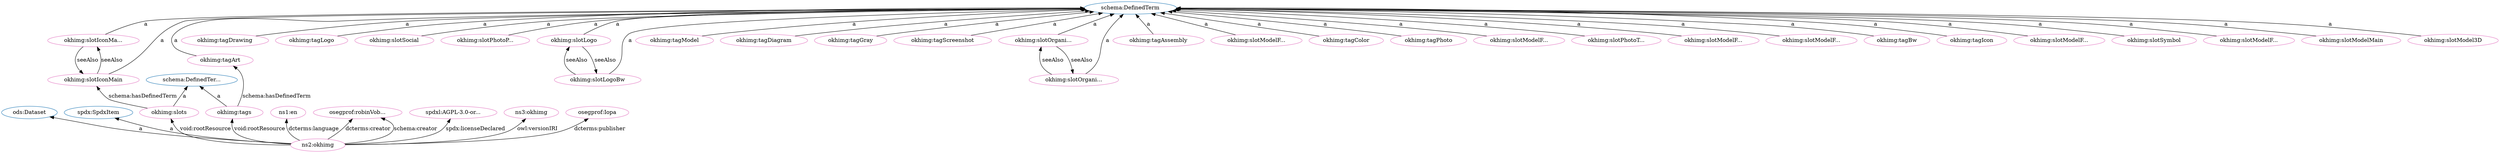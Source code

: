 digraph G {
  rankdir=BT
  node[height=.3]
"http://w3id.org/oseg/ont/ods#Dataset" [fillcolor="#1f77b4" color="#1f77b4" label="ods:Dataset"]
"http://schema.org/DefinedTerm" [fillcolor="#1f77b4" color="#1f77b4" label="schema:DefinedTerm"]
"http://schema.org/DefinedTermSet" [fillcolor="#1f77b4" color="#1f77b4" label="schema:DefinedTer..."]
"http://spdx.org/rdf/terms#SpdxItem" [fillcolor="#1f77b4" color="#1f77b4" label="spdx:SpdxItem"]
"http://w3id.org/oseg/ont/okhimg#slotIconMainBw" [fillcolor="#e377c2" color="#e377c2" label="okhimg:slotIconMa..."]
"http://w3id.org/oseg/ont/okhimg#slotIconMain" [fillcolor="#e377c2" color="#e377c2" label="okhimg:slotIconMain"]
"http://w3id.org/oseg/ont/okhimg#tagDrawing" [fillcolor="#e377c2" color="#e377c2" label="okhimg:tagDrawing"]
"http://w3id.org/oseg/ont/okhimg#tagLogo" [fillcolor="#e377c2" color="#e377c2" label="okhimg:tagLogo"]
"http://w3id.org/oseg/ont/okhimg#slotSocial" [fillcolor="#e377c2" color="#e377c2" label="okhimg:slotSocial"]
"http://w3id.org/oseg/ont/okhimg#slotPhotoPackaging" [fillcolor="#e377c2" color="#e377c2" label="okhimg:slotPhotoP..."]
"http://w3id.org/oseg/ont/okhimg#slotLogoBw" [fillcolor="#e377c2" color="#e377c2" label="okhimg:slotLogoBw"]
"http://w3id.org/oseg/ont/okhimg#slots" [fillcolor="#e377c2" color="#e377c2" label="okhimg:slots"]
"http://w3id.org/oseg/ont/okhimg#tagModel" [fillcolor="#e377c2" color="#e377c2" label="okhimg:tagModel"]
"http://w3id.org/oseg/ont/okhimg#tagDiagram" [fillcolor="#e377c2" color="#e377c2" label="okhimg:tagDiagram"]
"http://w3id.org/oseg/ont/okhimg#tagGray" [fillcolor="#e377c2" color="#e377c2" label="okhimg:tagGray"]
"http://w3id.org/oseg/ont/okhimg#tagScreenshot" [fillcolor="#e377c2" color="#e377c2" label="okhimg:tagScreenshot"]
"http://w3id.org/oseg/ont/okhimg#slotLogo" [fillcolor="#e377c2" color="#e377c2" label="okhimg:slotLogo"]
"http://w3id.org/oseg/ont/okhimg#slotOrganizationLogo" [fillcolor="#e377c2" color="#e377c2" label="okhimg:slotOrgani..."]
"http://w3id.org/oseg/ont/okhimg#tagAssembly" [fillcolor="#e377c2" color="#e377c2" label="okhimg:tagAssembly"]
"http://w3id.org/oseg/ont/okhimg#tags" [fillcolor="#e377c2" color="#e377c2" label="okhimg:tags"]
"http://w3id.org/oseg/ont/okhimg#slotModelFromLeft" [fillcolor="#e377c2" color="#e377c2" label="okhimg:slotModelF..."]
"http://w3id.org/oseg/ont/okhimg#tagColor" [fillcolor="#e377c2" color="#e377c2" label="okhimg:tagColor"]
"http://w3id.org/oseg/ont/okhimg#tagPhoto" [fillcolor="#e377c2" color="#e377c2" label="okhimg:tagPhoto"]
"http://id.loc.gov/vocabulary/iso639-1/en" [fillcolor="#e377c2" color="#e377c2" label="ns1:en"]
"http://w3id.org/oseg/ont/okhimg#slotModelFromBack" [fillcolor="#e377c2" color="#e377c2" label="okhimg:slotModelF..."]
"http://w3id.org/oseg/ont/okhimg" [fillcolor="#e377c2" color="#e377c2" label="ns2:okhimg"]
"http://w3id.org/oseg/ont/okhimg#slotPhotoThingMain" [fillcolor="#e377c2" color="#e377c2" label="okhimg:slotPhotoT..."]
"http://w3id.org/oseg/ont/okhimg#slotModelFromAbove" [fillcolor="#e377c2" color="#e377c2" label="okhimg:slotModelF..."]
"http://w3id.org/oseg/ont/okhimg#slotModelFromRight" [fillcolor="#e377c2" color="#e377c2" label="okhimg:slotModelF..."]
"http://w3id.org/oseg/ont/okhimg#tagBw" [fillcolor="#e377c2" color="#e377c2" label="okhimg:tagBw"]
"http://w3id.org/oseg/ont/oseg-profiles#robinVobruba" [fillcolor="#e377c2" color="#e377c2" label="osegprof:robinVob..."]
"http://w3id.org/oseg/ont/okhimg#slotOrganizationLogoBw" [fillcolor="#e377c2" color="#e377c2" label="okhimg:slotOrgani..."]
"http://w3id.org/oseg/ont/okhimg#tagIcon" [fillcolor="#e377c2" color="#e377c2" label="okhimg:tagIcon"]
"http://spdx.org/licenses/AGPL-3.0-or-later" [fillcolor="#e377c2" color="#e377c2" label="spdxl:AGPL-3.0-or..."]
"http://w3id.org/oseg/ont/0.1.0/okhimg" [fillcolor="#e377c2" color="#e377c2" label="ns3:okhimg"]
"http://w3id.org/oseg/ont/okhimg#slotModelFromFront" [fillcolor="#e377c2" color="#e377c2" label="okhimg:slotModelF..."]
"http://w3id.org/oseg/ont/okhimg#tagArt" [fillcolor="#e377c2" color="#e377c2" label="okhimg:tagArt"]
"http://w3id.org/oseg/ont/oseg-profiles#Iopa" [fillcolor="#e377c2" color="#e377c2" label="osegprof:Iopa"]
"http://w3id.org/oseg/ont/okhimg#slotSymbol" [fillcolor="#e377c2" color="#e377c2" label="okhimg:slotSymbol"]
"http://w3id.org/oseg/ont/okhimg#slotModelFromBelow" [fillcolor="#e377c2" color="#e377c2" label="okhimg:slotModelF..."]
"http://w3id.org/oseg/ont/okhimg#slotModelMain" [fillcolor="#e377c2" color="#e377c2" label="okhimg:slotModelMain"]
"http://w3id.org/oseg/ont/okhimg#slotModel3D" [fillcolor="#e377c2" color="#e377c2" label="okhimg:slotModel3D"]
  "http://w3id.org/oseg/ont/okhimg#slotIconMainBw" -> "http://schema.org/DefinedTerm" [label="a"]
  "http://w3id.org/oseg/ont/okhimg#slots" -> "http://w3id.org/oseg/ont/okhimg#slotIconMain" [label="schema:hasDefinedTerm"]
  "http://w3id.org/oseg/ont/okhimg#tagDrawing" -> "http://schema.org/DefinedTerm" [label="a"]
  "http://w3id.org/oseg/ont/okhimg#tagLogo" -> "http://schema.org/DefinedTerm" [label="a"]
  "http://w3id.org/oseg/ont/okhimg#slotSocial" -> "http://schema.org/DefinedTerm" [label="a"]
  "http://w3id.org/oseg/ont/okhimg#slotPhotoPackaging" -> "http://schema.org/DefinedTerm" [label="a"]
  "http://w3id.org/oseg/ont/okhimg#slotLogo" -> "http://w3id.org/oseg/ont/okhimg#slotLogoBw" [label="seeAlso"]
  "http://w3id.org/oseg/ont/okhimg#slots" -> "http://schema.org/DefinedTermSet" [label="a"]
  "http://w3id.org/oseg/ont/okhimg#tagModel" -> "http://schema.org/DefinedTerm" [label="a"]
  "http://w3id.org/oseg/ont/okhimg#tagDiagram" -> "http://schema.org/DefinedTerm" [label="a"]
  "http://w3id.org/oseg/ont/okhimg#tagGray" -> "http://schema.org/DefinedTerm" [label="a"]
  "http://w3id.org/oseg/ont/okhimg#tagScreenshot" -> "http://schema.org/DefinedTerm" [label="a"]
  "http://w3id.org/oseg/ont/okhimg#slotOrganizationLogoBw" -> "http://w3id.org/oseg/ont/okhimg#slotOrganizationLogo" [label="seeAlso"]
  "http://w3id.org/oseg/ont/okhimg#slotLogoBw" -> "http://w3id.org/oseg/ont/okhimg#slotLogo" [label="seeAlso"]
  "http://w3id.org/oseg/ont/okhimg#slotLogoBw" -> "http://schema.org/DefinedTerm" [label="a"]
  "http://w3id.org/oseg/ont/okhimg#tagAssembly" -> "http://schema.org/DefinedTerm" [label="a"]
  "http://w3id.org/oseg/ont/okhimg#tags" -> "http://schema.org/DefinedTermSet" [label="a"]
  "http://w3id.org/oseg/ont/okhimg#slotModelFromLeft" -> "http://schema.org/DefinedTerm" [label="a"]
  "http://w3id.org/oseg/ont/okhimg#tagColor" -> "http://schema.org/DefinedTerm" [label="a"]
  "http://w3id.org/oseg/ont/okhimg#tagPhoto" -> "http://schema.org/DefinedTerm" [label="a"]
  "http://w3id.org/oseg/ont/okhimg" -> "http://id.loc.gov/vocabulary/iso639-1/en" [label="dcterms:language"]
  "http://w3id.org/oseg/ont/okhimg#slotModelFromBack" -> "http://schema.org/DefinedTerm" [label="a"]
  "http://w3id.org/oseg/ont/okhimg" -> "http://w3id.org/oseg/ont/ods#Dataset" [label="a"]
  "http://w3id.org/oseg/ont/okhimg" -> "http://w3id.org/oseg/ont/okhimg#slots" [label="void:rootResource"]
  "http://w3id.org/oseg/ont/okhimg#slotPhotoThingMain" -> "http://schema.org/DefinedTerm" [label="a"]
  "http://w3id.org/oseg/ont/okhimg#slotModelFromAbove" -> "http://schema.org/DefinedTerm" [label="a"]
  "http://w3id.org/oseg/ont/okhimg#slotModelFromRight" -> "http://schema.org/DefinedTerm" [label="a"]
  "http://w3id.org/oseg/ont/okhimg#tagBw" -> "http://schema.org/DefinedTerm" [label="a"]
  "http://w3id.org/oseg/ont/okhimg" -> "http://w3id.org/oseg/ont/oseg-profiles#robinVobruba" [label="dcterms:creator"]
  "http://w3id.org/oseg/ont/okhimg#slotOrganizationLogo" -> "http://w3id.org/oseg/ont/okhimg#slotOrganizationLogoBw" [label="seeAlso"]
  "http://w3id.org/oseg/ont/okhimg#slotIconMain" -> "http://schema.org/DefinedTerm" [label="a"]
  "http://w3id.org/oseg/ont/okhimg#slotOrganizationLogoBw" -> "http://schema.org/DefinedTerm" [label="a"]
  "http://w3id.org/oseg/ont/okhimg" -> "http://spdx.org/rdf/terms#SpdxItem" [label="a"]
  "http://w3id.org/oseg/ont/okhimg#tagIcon" -> "http://schema.org/DefinedTerm" [label="a"]
  "http://w3id.org/oseg/ont/okhimg#slotOrganizationLogo" -> "http://schema.org/DefinedTerm" [label="a"]
  "http://w3id.org/oseg/ont/okhimg" -> "http://spdx.org/licenses/AGPL-3.0-or-later" [label="spdx:licenseDeclared"]
  "http://w3id.org/oseg/ont/okhimg" -> "http://w3id.org/oseg/ont/0.1.0/okhimg" [label="owl:versionIRI"]
  "http://w3id.org/oseg/ont/okhimg#slotModelFromFront" -> "http://schema.org/DefinedTerm" [label="a"]
  "http://w3id.org/oseg/ont/okhimg#tagArt" -> "http://schema.org/DefinedTerm" [label="a"]
  "http://w3id.org/oseg/ont/okhimg" -> "http://w3id.org/oseg/ont/oseg-profiles#Iopa" [label="dcterms:publisher"]
  "http://w3id.org/oseg/ont/okhimg#slotSymbol" -> "http://schema.org/DefinedTerm" [label="a"]
  "http://w3id.org/oseg/ont/okhimg#slotIconMain" -> "http://w3id.org/oseg/ont/okhimg#slotIconMainBw" [label="seeAlso"]
  "http://w3id.org/oseg/ont/okhimg" -> "http://w3id.org/oseg/ont/oseg-profiles#robinVobruba" [label="schema:creator"]
  "http://w3id.org/oseg/ont/okhimg#slotModelFromBelow" -> "http://schema.org/DefinedTerm" [label="a"]
  "http://w3id.org/oseg/ont/okhimg#slotIconMainBw" -> "http://w3id.org/oseg/ont/okhimg#slotIconMain" [label="seeAlso"]
  "http://w3id.org/oseg/ont/okhimg#slotModelMain" -> "http://schema.org/DefinedTerm" [label="a"]
  "http://w3id.org/oseg/ont/okhimg#slotLogo" -> "http://schema.org/DefinedTerm" [label="a"]
  "http://w3id.org/oseg/ont/okhimg#slotModel3D" -> "http://schema.org/DefinedTerm" [label="a"]
  "http://w3id.org/oseg/ont/okhimg#tags" -> "http://w3id.org/oseg/ont/okhimg#tagArt" [label="schema:hasDefinedTerm"]
  "http://w3id.org/oseg/ont/okhimg" -> "http://w3id.org/oseg/ont/okhimg#tags" [label="void:rootResource"]
}
